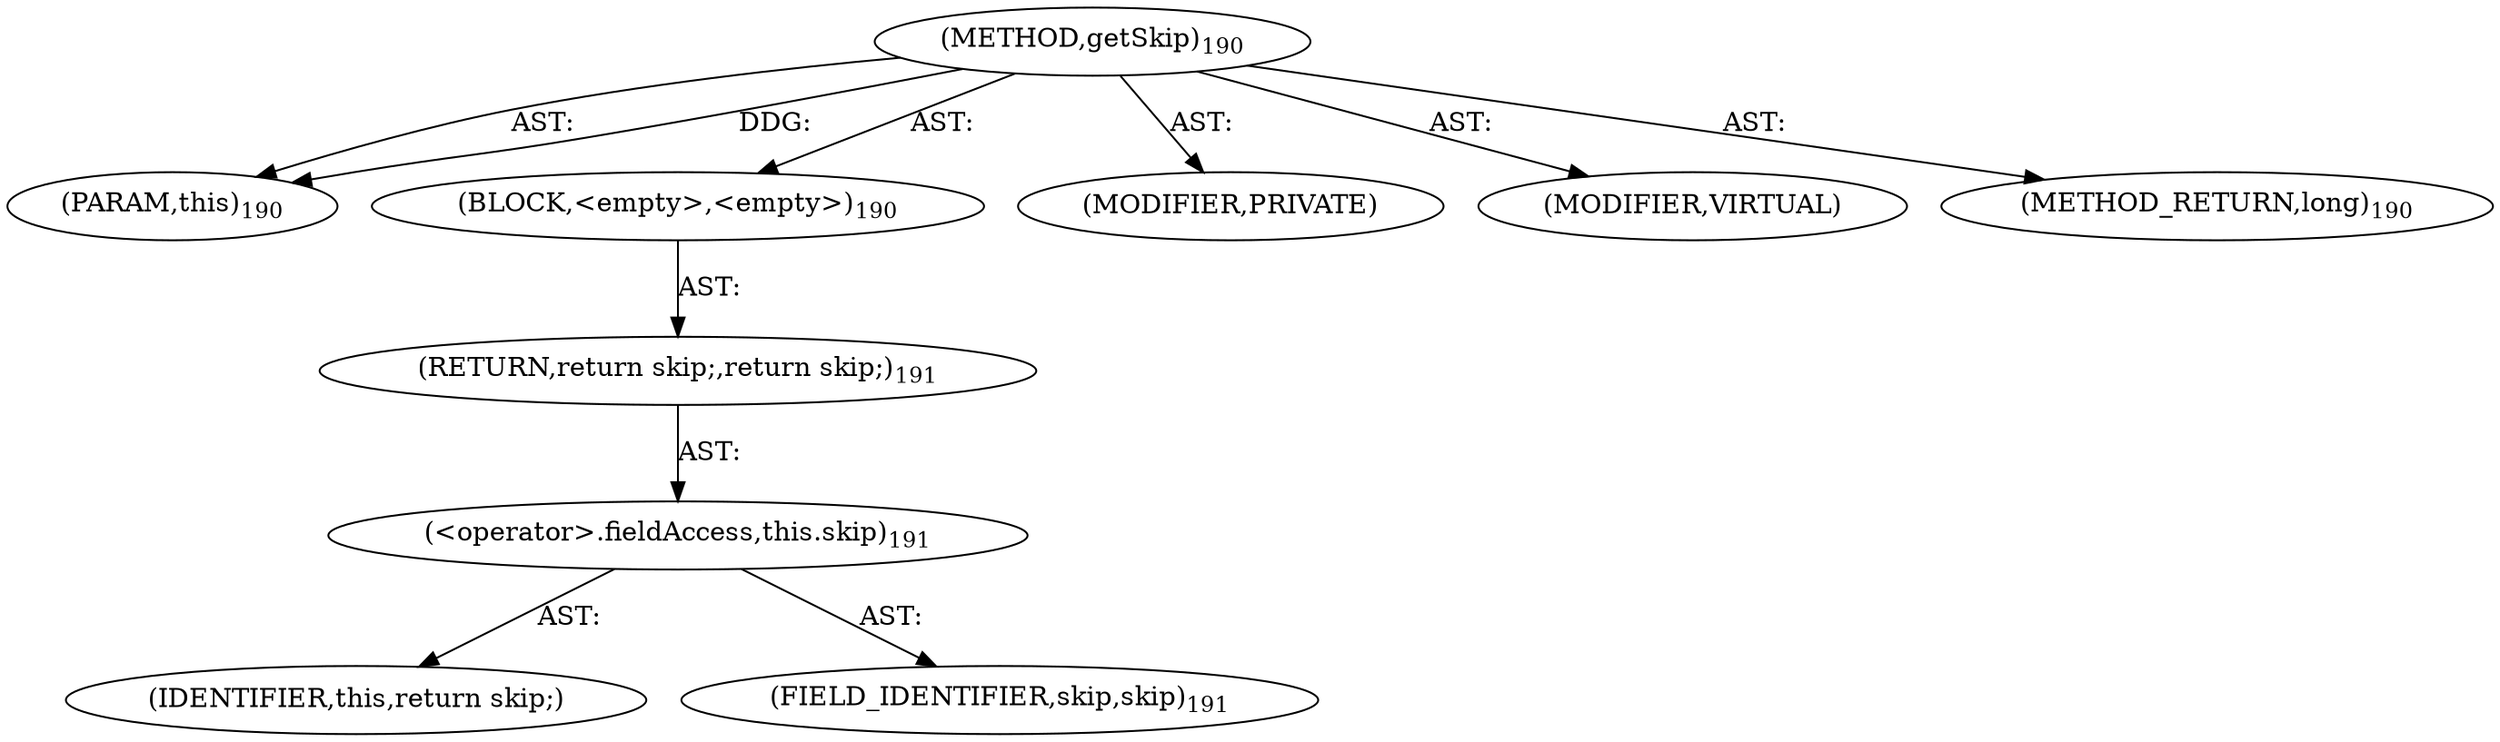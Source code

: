 digraph "getSkip" {  
"111669149702" [label = <(METHOD,getSkip)<SUB>190</SUB>> ]
"115964117003" [label = <(PARAM,this)<SUB>190</SUB>> ]
"25769803786" [label = <(BLOCK,&lt;empty&gt;,&lt;empty&gt;)<SUB>190</SUB>> ]
"146028888067" [label = <(RETURN,return skip;,return skip;)<SUB>191</SUB>> ]
"30064771147" [label = <(&lt;operator&gt;.fieldAccess,this.skip)<SUB>191</SUB>> ]
"68719476783" [label = <(IDENTIFIER,this,return skip;)> ]
"55834574882" [label = <(FIELD_IDENTIFIER,skip,skip)<SUB>191</SUB>> ]
"133143986200" [label = <(MODIFIER,PRIVATE)> ]
"133143986201" [label = <(MODIFIER,VIRTUAL)> ]
"128849018886" [label = <(METHOD_RETURN,long)<SUB>190</SUB>> ]
  "111669149702" -> "115964117003"  [ label = "AST: "] 
  "111669149702" -> "25769803786"  [ label = "AST: "] 
  "111669149702" -> "133143986200"  [ label = "AST: "] 
  "111669149702" -> "133143986201"  [ label = "AST: "] 
  "111669149702" -> "128849018886"  [ label = "AST: "] 
  "25769803786" -> "146028888067"  [ label = "AST: "] 
  "146028888067" -> "30064771147"  [ label = "AST: "] 
  "30064771147" -> "68719476783"  [ label = "AST: "] 
  "30064771147" -> "55834574882"  [ label = "AST: "] 
  "111669149702" -> "115964117003"  [ label = "DDG: "] 
}

